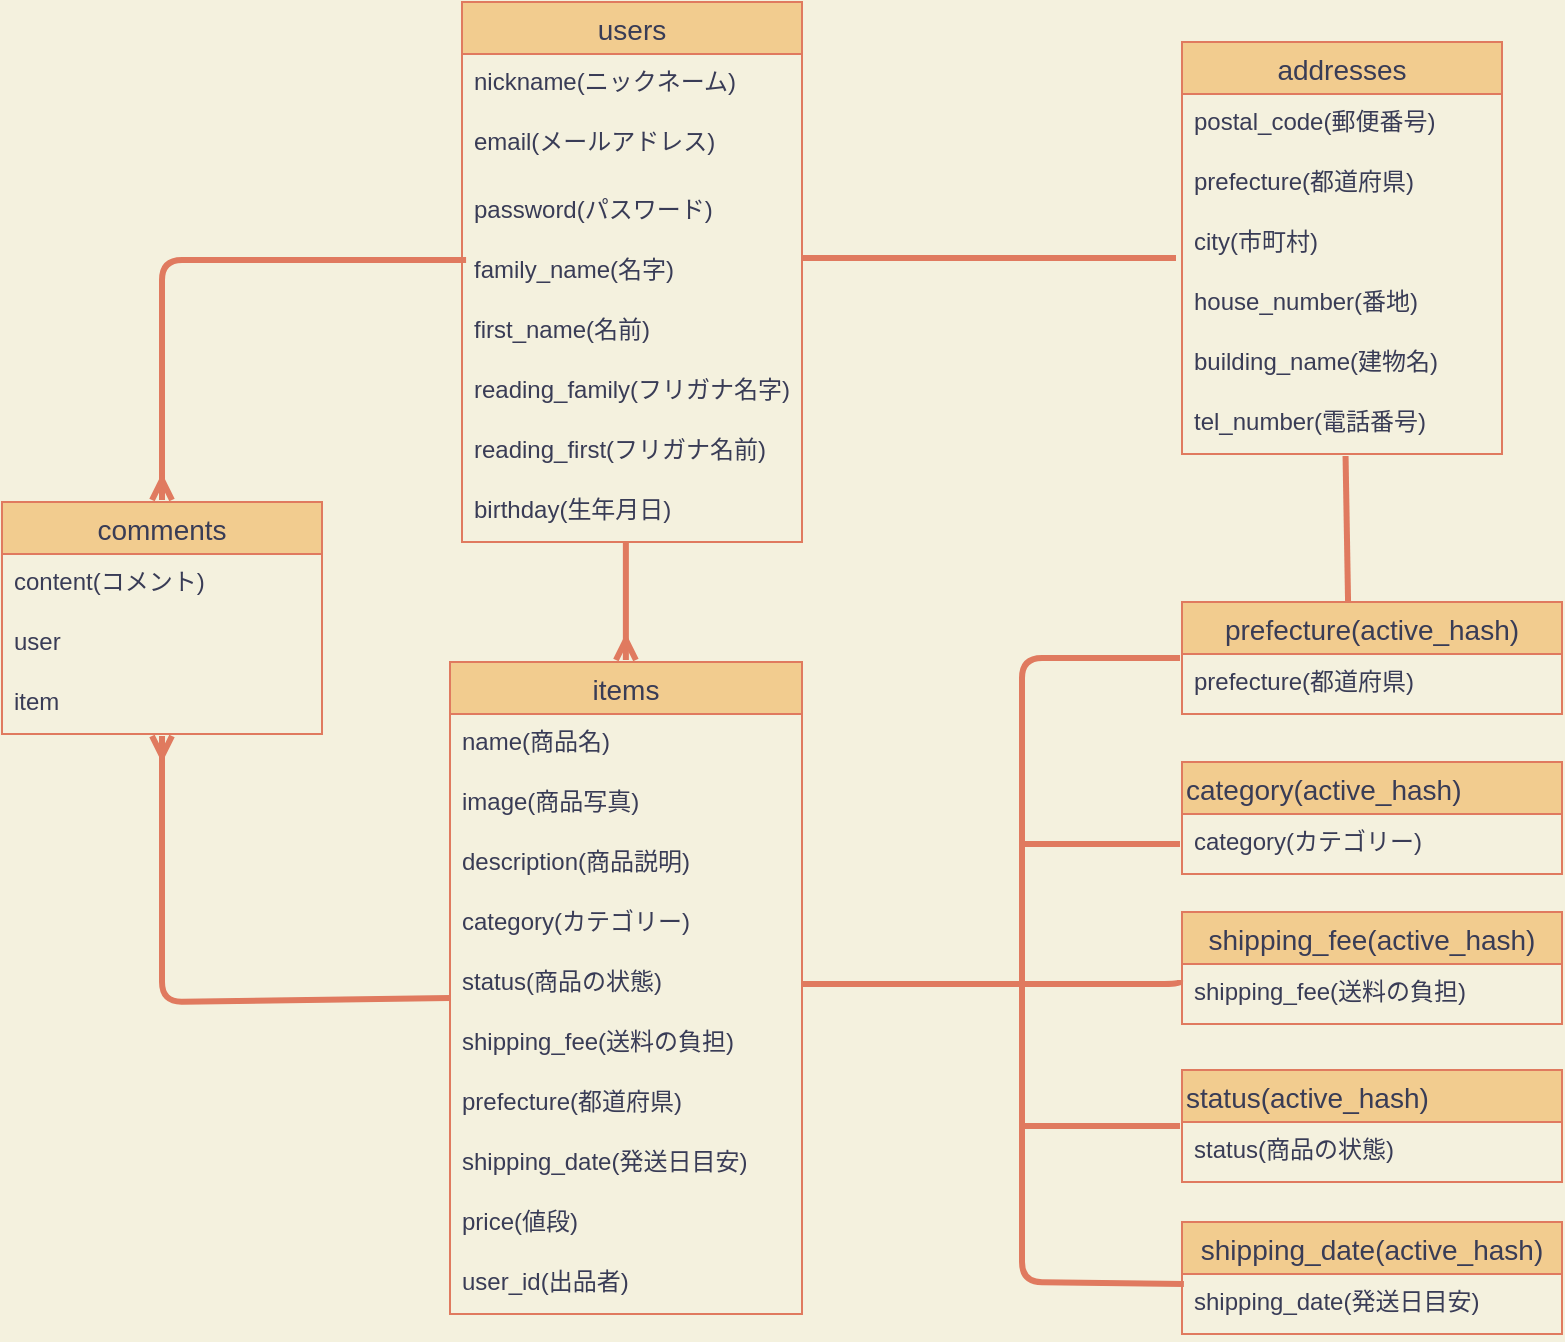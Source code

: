 <mxfile version="13.6.5" pages="2">
    <diagram id="_M3X4lFTjFpCh1O4AsxT" name="ページ1">
        <mxGraphModel dx="728" dy="680" grid="1" gridSize="10" guides="1" tooltips="1" connect="1" arrows="1" fold="1" page="1" pageScale="1" pageWidth="827" pageHeight="1169" background="#F4F1DE" math="0" shadow="0">
            <root>
                <mxCell id="0"/>
                <mxCell id="1" parent="0"/>
                <mxCell id="K9OpWMY4eO4AvbzmNHTL-39" style="edgeStyle=orthogonalEdgeStyle;curved=0;rounded=1;sketch=0;orthogonalLoop=1;jettySize=auto;html=1;exitX=0.5;exitY=1;exitDx=0;exitDy=0;strokeColor=#E07A5F;strokeWidth=3;fillColor=#F2CC8F;fontColor=#393C56;" parent="1" edge="1">
                    <mxGeometry relative="1" as="geometry">
                        <mxPoint x="414" y="630" as="sourcePoint"/>
                        <mxPoint x="414" y="630" as="targetPoint"/>
                    </mxGeometry>
                </mxCell>
                <mxCell id="K9OpWMY4eO4AvbzmNHTL-176" style="edgeStyle=none;rounded=1;sketch=0;orthogonalLoop=1;jettySize=auto;html=1;entryX=0.437;entryY=0;entryDx=0;entryDy=0;entryPerimeter=0;startArrow=none;startFill=0;sourcePerimeterSpacing=1;endArrow=none;endFill=0;strokeColor=#E07A5F;strokeWidth=3;fillColor=#F2CC8F;fontColor=#171717;" parent="1" source="K9OpWMY4eO4AvbzmNHTL-89" target="K9OpWMY4eO4AvbzmNHTL-75" edge="1">
                    <mxGeometry relative="1" as="geometry"/>
                </mxCell>
                <mxCell id="K9OpWMY4eO4AvbzmNHTL-89" value="addresses" style="swimlane;fontStyle=0;childLayout=stackLayout;horizontal=1;startSize=26;horizontalStack=0;resizeParent=1;resizeParentMax=0;resizeLast=0;collapsible=1;marginBottom=0;align=center;fontSize=14;fillColor=#F2CC8F;strokeColor=#E07A5F;fontColor=#393C56;" parent="1" vertex="1">
                    <mxGeometry x="600" y="40" width="160" height="206" as="geometry"/>
                </mxCell>
                <mxCell id="K9OpWMY4eO4AvbzmNHTL-90" value="postal_code(郵便番号)" style="text;strokeColor=none;fillColor=none;spacingLeft=4;spacingRight=4;overflow=hidden;rotatable=0;points=[[0,0.5],[1,0.5]];portConstraint=eastwest;fontSize=12;fontColor=#393C56;" parent="K9OpWMY4eO4AvbzmNHTL-89" vertex="1">
                    <mxGeometry y="26" width="160" height="30" as="geometry"/>
                </mxCell>
                <mxCell id="K9OpWMY4eO4AvbzmNHTL-91" value="prefecture(都道府県)" style="text;strokeColor=none;fillColor=none;spacingLeft=4;spacingRight=4;overflow=hidden;rotatable=0;points=[[0,0.5],[1,0.5]];portConstraint=eastwest;fontSize=12;fontColor=#393C56;" parent="K9OpWMY4eO4AvbzmNHTL-89" vertex="1">
                    <mxGeometry y="56" width="160" height="30" as="geometry"/>
                </mxCell>
                <mxCell id="K9OpWMY4eO4AvbzmNHTL-92" value="city(市町村)" style="text;strokeColor=none;fillColor=none;spacingLeft=4;spacingRight=4;overflow=hidden;rotatable=0;points=[[0,0.5],[1,0.5]];portConstraint=eastwest;fontSize=12;fontColor=#393C56;" parent="K9OpWMY4eO4AvbzmNHTL-89" vertex="1">
                    <mxGeometry y="86" width="160" height="30" as="geometry"/>
                </mxCell>
                <mxCell id="K9OpWMY4eO4AvbzmNHTL-93" value="house_number(番地)" style="text;strokeColor=none;fillColor=none;spacingLeft=4;spacingRight=4;overflow=hidden;rotatable=0;points=[[0,0.5],[1,0.5]];portConstraint=eastwest;fontSize=12;fontColor=#393C56;" parent="K9OpWMY4eO4AvbzmNHTL-89" vertex="1">
                    <mxGeometry y="116" width="160" height="30" as="geometry"/>
                </mxCell>
                <mxCell id="K9OpWMY4eO4AvbzmNHTL-94" value="building_name(建物名)" style="text;strokeColor=none;fillColor=none;spacingLeft=4;spacingRight=4;overflow=hidden;rotatable=0;points=[[0,0.5],[1,0.5]];portConstraint=eastwest;fontSize=12;fontColor=#393C56;" parent="K9OpWMY4eO4AvbzmNHTL-89" vertex="1">
                    <mxGeometry y="146" width="160" height="30" as="geometry"/>
                </mxCell>
                <mxCell id="2" value="tel_number(電話番号)" style="text;strokeColor=none;fillColor=none;spacingLeft=4;spacingRight=4;overflow=hidden;rotatable=0;points=[[0,0.5],[1,0.5]];portConstraint=eastwest;fontSize=12;fontColor=#393C56;" parent="K9OpWMY4eO4AvbzmNHTL-89" vertex="1">
                    <mxGeometry y="176" width="160" height="30" as="geometry"/>
                </mxCell>
                <mxCell id="K9OpWMY4eO4AvbzmNHTL-177" style="edgeStyle=none;rounded=1;sketch=0;orthogonalLoop=1;jettySize=auto;html=1;startArrow=none;startFill=0;sourcePerimeterSpacing=1;endArrow=none;endFill=0;strokeColor=#E07A5F;strokeWidth=3;fillColor=#F2CC8F;fontColor=#171717;entryX=0.005;entryY=0.167;entryDx=0;entryDy=0;entryPerimeter=0;" parent="1" source="K9OpWMY4eO4AvbzmNHTL-75" target="K9OpWMY4eO4AvbzmNHTL-100" edge="1">
                    <mxGeometry relative="1" as="geometry">
                        <mxPoint x="520" y="680" as="targetPoint"/>
                        <Array as="points">
                            <mxPoint x="520" y="348"/>
                            <mxPoint x="520" y="660"/>
                        </Array>
                    </mxGeometry>
                </mxCell>
                <mxCell id="K9OpWMY4eO4AvbzmNHTL-75" value="prefecture(active_hash)" style="swimlane;fontStyle=0;childLayout=stackLayout;horizontal=1;startSize=26;horizontalStack=0;resizeParent=1;resizeParentMax=0;resizeLast=0;collapsible=1;marginBottom=0;align=center;fontSize=14;fillColor=#F2CC8F;strokeColor=#E07A5F;fontColor=#393C56;" parent="1" vertex="1">
                    <mxGeometry x="600" y="320" width="190" height="56" as="geometry"/>
                </mxCell>
                <mxCell id="K9OpWMY4eO4AvbzmNHTL-76" value="prefecture(都道府県)" style="text;strokeColor=none;fillColor=none;spacingLeft=4;spacingRight=4;overflow=hidden;rotatable=0;points=[[0,0.5],[1,0.5]];portConstraint=eastwest;fontSize=12;fontColor=#393C56;" parent="K9OpWMY4eO4AvbzmNHTL-75" vertex="1">
                    <mxGeometry y="26" width="190" height="30" as="geometry"/>
                </mxCell>
                <mxCell id="K9OpWMY4eO4AvbzmNHTL-70" value="category(active_hash)" style="swimlane;fontStyle=0;childLayout=stackLayout;horizontal=1;startSize=26;horizontalStack=0;resizeParent=1;resizeParentMax=0;resizeLast=0;collapsible=1;marginBottom=0;align=left;fontSize=14;fillColor=#F2CC8F;strokeColor=#E07A5F;fontColor=#393C56;" parent="1" vertex="1">
                    <mxGeometry x="600" y="400" width="190" height="56" as="geometry"/>
                </mxCell>
                <mxCell id="K9OpWMY4eO4AvbzmNHTL-71" value="category(カテゴリー)" style="text;strokeColor=none;fillColor=none;spacingLeft=4;spacingRight=4;overflow=hidden;rotatable=0;points=[[0,0.5],[1,0.5]];portConstraint=eastwest;fontSize=12;fontColor=#393C56;" parent="K9OpWMY4eO4AvbzmNHTL-70" vertex="1">
                    <mxGeometry y="26" width="190" height="30" as="geometry"/>
                </mxCell>
                <mxCell id="K9OpWMY4eO4AvbzmNHTL-77" value="shipping_fee(active_hash)" style="swimlane;fontStyle=0;childLayout=stackLayout;horizontal=1;startSize=26;horizontalStack=0;resizeParent=1;resizeParentMax=0;resizeLast=0;collapsible=1;marginBottom=0;align=center;fontSize=14;fillColor=#F2CC8F;strokeColor=#E07A5F;fontColor=#393C56;" parent="1" vertex="1">
                    <mxGeometry x="600" y="475" width="190" height="56" as="geometry"/>
                </mxCell>
                <mxCell id="K9OpWMY4eO4AvbzmNHTL-78" value="shipping_fee(送料の負担)" style="text;strokeColor=none;fillColor=none;spacingLeft=4;spacingRight=4;overflow=hidden;rotatable=0;points=[[0,0.5],[1,0.5]];portConstraint=eastwest;fontSize=12;fontColor=#393C56;" parent="K9OpWMY4eO4AvbzmNHTL-77" vertex="1">
                    <mxGeometry y="26" width="190" height="30" as="geometry"/>
                </mxCell>
                <mxCell id="K9OpWMY4eO4AvbzmNHTL-181" style="edgeStyle=none;rounded=1;sketch=0;orthogonalLoop=1;jettySize=auto;html=1;startArrow=none;startFill=0;sourcePerimeterSpacing=1;endArrow=none;endFill=0;strokeColor=#E07A5F;strokeWidth=3;fillColor=#F2CC8F;fontColor=#171717;" parent="1" source="K9OpWMY4eO4AvbzmNHTL-79" edge="1">
                    <mxGeometry relative="1" as="geometry">
                        <mxPoint x="520" y="582" as="targetPoint"/>
                    </mxGeometry>
                </mxCell>
                <mxCell id="K9OpWMY4eO4AvbzmNHTL-79" value="status(active_hash)" style="swimlane;fontStyle=0;childLayout=stackLayout;horizontal=1;startSize=26;horizontalStack=0;resizeParent=1;resizeParentMax=0;resizeLast=0;collapsible=1;marginBottom=0;align=left;fontSize=14;fillColor=#F2CC8F;strokeColor=#E07A5F;fontColor=#393C56;" parent="1" vertex="1">
                    <mxGeometry x="600" y="554" width="190" height="56" as="geometry"/>
                </mxCell>
                <mxCell id="K9OpWMY4eO4AvbzmNHTL-80" value="status(商品の状態)" style="text;strokeColor=none;fillColor=none;spacingLeft=4;spacingRight=4;overflow=hidden;rotatable=0;points=[[0,0.5],[1,0.5]];portConstraint=eastwest;fontSize=12;fontColor=#393C56;" parent="K9OpWMY4eO4AvbzmNHTL-79" vertex="1">
                    <mxGeometry y="26" width="190" height="30" as="geometry"/>
                </mxCell>
                <mxCell id="K9OpWMY4eO4AvbzmNHTL-99" value="shipping_date(active_hash)" style="swimlane;fontStyle=0;childLayout=stackLayout;horizontal=1;startSize=26;horizontalStack=0;resizeParent=1;resizeParentMax=0;resizeLast=0;collapsible=1;marginBottom=0;align=center;fontSize=14;fillColor=#F2CC8F;strokeColor=#E07A5F;fontColor=#393C56;" parent="1" vertex="1">
                    <mxGeometry x="600" y="630" width="190" height="56" as="geometry"/>
                </mxCell>
                <mxCell id="K9OpWMY4eO4AvbzmNHTL-100" value="shipping_date(発送日目安)" style="text;strokeColor=none;fillColor=none;spacingLeft=4;spacingRight=4;overflow=hidden;rotatable=0;points=[[0,0.5],[1,0.5]];portConstraint=eastwest;fontSize=12;fontColor=#393C56;" parent="K9OpWMY4eO4AvbzmNHTL-99" vertex="1">
                    <mxGeometry y="26" width="190" height="30" as="geometry"/>
                </mxCell>
                <mxCell id="K9OpWMY4eO4AvbzmNHTL-175" style="edgeStyle=none;rounded=1;sketch=0;orthogonalLoop=1;jettySize=auto;html=1;entryX=0.482;entryY=1;entryDx=0;entryDy=0;entryPerimeter=0;startArrow=ERmany;startFill=0;sourcePerimeterSpacing=1;endArrow=none;endFill=0;strokeColor=#E07A5F;strokeWidth=3;fillColor=#F2CC8F;fontColor=#171717;" parent="1" source="K9OpWMY4eO4AvbzmNHTL-5" target="K9OpWMY4eO4AvbzmNHTL-174" edge="1">
                    <mxGeometry relative="1" as="geometry"/>
                </mxCell>
                <mxCell id="K9OpWMY4eO4AvbzmNHTL-5" value="items" style="swimlane;fontStyle=0;childLayout=stackLayout;horizontal=1;startSize=26;horizontalStack=0;resizeParent=1;resizeParentMax=0;resizeLast=0;collapsible=1;marginBottom=0;align=center;fontSize=14;fillColor=#F2CC8F;strokeColor=#E07A5F;fontColor=#393C56;" parent="1" vertex="1">
                    <mxGeometry x="234" y="350" width="176" height="326" as="geometry"/>
                </mxCell>
                <mxCell id="K9OpWMY4eO4AvbzmNHTL-35" value="name(商品名)" style="text;strokeColor=none;fillColor=none;spacingLeft=4;spacingRight=4;overflow=hidden;rotatable=0;points=[[0,0.5],[1,0.5]];portConstraint=eastwest;fontSize=12;fontColor=#393C56;" parent="K9OpWMY4eO4AvbzmNHTL-5" vertex="1">
                    <mxGeometry y="26" width="176" height="30" as="geometry"/>
                </mxCell>
                <mxCell id="K9OpWMY4eO4AvbzmNHTL-6" value="image(商品写真)" style="text;strokeColor=none;fillColor=none;spacingLeft=4;spacingRight=4;overflow=hidden;rotatable=0;points=[[0,0.5],[1,0.5]];portConstraint=eastwest;fontSize=12;fontColor=#393C56;" parent="K9OpWMY4eO4AvbzmNHTL-5" vertex="1">
                    <mxGeometry y="56" width="176" height="30" as="geometry"/>
                </mxCell>
                <mxCell id="4" value="description(商品説明)" style="text;strokeColor=none;fillColor=none;spacingLeft=4;spacingRight=4;overflow=hidden;rotatable=0;points=[[0,0.5],[1,0.5]];portConstraint=eastwest;fontSize=12;fontColor=#393C56;" parent="K9OpWMY4eO4AvbzmNHTL-5" vertex="1">
                    <mxGeometry y="86" width="176" height="30" as="geometry"/>
                </mxCell>
                <mxCell id="K9OpWMY4eO4AvbzmNHTL-140" value="category(カテゴリー)" style="text;strokeColor=none;fillColor=none;spacingLeft=4;spacingRight=4;overflow=hidden;rotatable=0;points=[[0,0.5],[1,0.5]];portConstraint=eastwest;fontSize=12;fontColor=#393C56;" parent="K9OpWMY4eO4AvbzmNHTL-5" vertex="1">
                    <mxGeometry y="116" width="176" height="30" as="geometry"/>
                </mxCell>
                <mxCell id="K9OpWMY4eO4AvbzmNHTL-142" value="status(商品の状態)" style="text;strokeColor=none;fillColor=none;spacingLeft=4;spacingRight=4;overflow=hidden;rotatable=0;points=[[0,0.5],[1,0.5]];portConstraint=eastwest;fontSize=12;fontColor=#393C56;" parent="K9OpWMY4eO4AvbzmNHTL-5" vertex="1">
                    <mxGeometry y="146" width="176" height="30" as="geometry"/>
                </mxCell>
                <mxCell id="K9OpWMY4eO4AvbzmNHTL-141" value="shipping_fee(送料の負担)" style="text;strokeColor=none;fillColor=none;spacingLeft=4;spacingRight=4;overflow=hidden;rotatable=0;points=[[0,0.5],[1,0.5]];portConstraint=eastwest;fontSize=12;fontColor=#393C56;" parent="K9OpWMY4eO4AvbzmNHTL-5" vertex="1">
                    <mxGeometry y="176" width="176" height="30" as="geometry"/>
                </mxCell>
                <mxCell id="K9OpWMY4eO4AvbzmNHTL-125" value="prefecture(都道府県)" style="text;strokeColor=none;fillColor=none;spacingLeft=4;spacingRight=4;overflow=hidden;rotatable=0;points=[[0,0.5],[1,0.5]];portConstraint=eastwest;fontSize=12;fontColor=#393C56;" parent="K9OpWMY4eO4AvbzmNHTL-5" vertex="1">
                    <mxGeometry y="206" width="176" height="30" as="geometry"/>
                </mxCell>
                <mxCell id="K9OpWMY4eO4AvbzmNHTL-143" value="shipping_date(発送日目安)" style="text;strokeColor=none;fillColor=none;spacingLeft=4;spacingRight=4;overflow=hidden;rotatable=0;points=[[0,0.5],[1,0.5]];portConstraint=eastwest;fontSize=12;fontColor=#393C56;" parent="K9OpWMY4eO4AvbzmNHTL-5" vertex="1">
                    <mxGeometry y="236" width="176" height="30" as="geometry"/>
                </mxCell>
                <mxCell id="K9OpWMY4eO4AvbzmNHTL-31" value="price(値段)" style="text;strokeColor=none;fillColor=none;spacingLeft=4;spacingRight=4;overflow=hidden;rotatable=0;points=[[0,0.5],[1,0.5]];portConstraint=eastwest;fontSize=12;fontColor=#393C56;" parent="K9OpWMY4eO4AvbzmNHTL-5" vertex="1">
                    <mxGeometry y="266" width="176" height="30" as="geometry"/>
                </mxCell>
                <mxCell id="K9OpWMY4eO4AvbzmNHTL-7" value="user_id(出品者)" style="text;strokeColor=none;fillColor=none;spacingLeft=4;spacingRight=4;overflow=hidden;rotatable=0;points=[[0,0.5],[1,0.5]];portConstraint=eastwest;fontSize=12;fontColor=#393C56;" parent="K9OpWMY4eO4AvbzmNHTL-5" vertex="1">
                    <mxGeometry y="296" width="176" height="30" as="geometry"/>
                </mxCell>
                <mxCell id="K9OpWMY4eO4AvbzmNHTL-168" style="rounded=1;sketch=0;orthogonalLoop=1;jettySize=auto;html=1;startArrow=ERmany;startFill=0;sourcePerimeterSpacing=1;endArrow=none;endFill=0;strokeColor=#E07A5F;strokeWidth=3;fillColor=#F2CC8F;fontColor=#171717;elbow=vertical;entryX=0.012;entryY=0.3;entryDx=0;entryDy=0;entryPerimeter=0;" parent="1" source="K9OpWMY4eO4AvbzmNHTL-81" target="K9OpWMY4eO4AvbzmNHTL-32" edge="1">
                    <mxGeometry relative="1" as="geometry">
                        <mxPoint x="230" y="150" as="targetPoint"/>
                        <Array as="points">
                            <mxPoint x="90" y="149"/>
                        </Array>
                    </mxGeometry>
                </mxCell>
                <mxCell id="K9OpWMY4eO4AvbzmNHTL-170" style="edgeStyle=none;rounded=1;sketch=0;orthogonalLoop=1;jettySize=auto;html=1;startArrow=ERmany;startFill=0;sourcePerimeterSpacing=1;endArrow=none;endFill=0;strokeColor=#E07A5F;strokeWidth=3;fillColor=#F2CC8F;fontColor=#171717;entryX=0;entryY=0.733;entryDx=0;entryDy=0;entryPerimeter=0;" parent="1" source="K9OpWMY4eO4AvbzmNHTL-81" target="K9OpWMY4eO4AvbzmNHTL-142" edge="1">
                    <mxGeometry relative="1" as="geometry">
                        <mxPoint x="90" y="550" as="targetPoint"/>
                        <Array as="points">
                            <mxPoint x="90" y="520"/>
                        </Array>
                    </mxGeometry>
                </mxCell>
                <mxCell id="K9OpWMY4eO4AvbzmNHTL-81" value="comments" style="swimlane;fontStyle=0;childLayout=stackLayout;horizontal=1;startSize=26;horizontalStack=0;resizeParent=1;resizeParentMax=0;resizeLast=0;collapsible=1;marginBottom=0;align=center;fontSize=14;fillColor=#F2CC8F;strokeColor=#E07A5F;fontColor=#393C56;" parent="1" vertex="1">
                    <mxGeometry x="10" y="270" width="160" height="116" as="geometry"/>
                </mxCell>
                <mxCell id="K9OpWMY4eO4AvbzmNHTL-82" value="content(コメント)" style="text;strokeColor=none;fillColor=none;spacingLeft=4;spacingRight=4;overflow=hidden;rotatable=0;points=[[0,0.5],[1,0.5]];portConstraint=eastwest;fontSize=12;fontColor=#393C56;" parent="K9OpWMY4eO4AvbzmNHTL-81" vertex="1">
                    <mxGeometry y="26" width="160" height="30" as="geometry"/>
                </mxCell>
                <mxCell id="K9OpWMY4eO4AvbzmNHTL-83" value="user" style="text;strokeColor=none;fillColor=none;spacingLeft=4;spacingRight=4;overflow=hidden;rotatable=0;points=[[0,0.5],[1,0.5]];portConstraint=eastwest;fontSize=12;fontColor=#393C56;" parent="K9OpWMY4eO4AvbzmNHTL-81" vertex="1">
                    <mxGeometry y="56" width="160" height="30" as="geometry"/>
                </mxCell>
                <mxCell id="K9OpWMY4eO4AvbzmNHTL-88" value="item" style="text;strokeColor=none;fillColor=none;spacingLeft=4;spacingRight=4;overflow=hidden;rotatable=0;points=[[0,0.5],[1,0.5]];portConstraint=eastwest;fontSize=12;fontColor=#393C56;" parent="K9OpWMY4eO4AvbzmNHTL-81" vertex="1">
                    <mxGeometry y="86" width="160" height="30" as="geometry"/>
                </mxCell>
                <mxCell id="K9OpWMY4eO4AvbzmNHTL-173" value="" style="endArrow=none;html=1;rounded=0;strokeColor=#E07A5F;strokeWidth=3;fillColor=#F2CC8F;fontColor=#171717;" parent="1" edge="1">
                    <mxGeometry relative="1" as="geometry">
                        <mxPoint x="410" y="148" as="sourcePoint"/>
                        <mxPoint x="597" y="148" as="targetPoint"/>
                    </mxGeometry>
                </mxCell>
                <mxCell id="K9OpWMY4eO4AvbzmNHTL-1" value="users" style="swimlane;fontStyle=0;childLayout=stackLayout;horizontal=1;startSize=26;horizontalStack=0;resizeParent=1;resizeParentMax=0;resizeLast=0;collapsible=1;marginBottom=0;align=center;fontSize=14;fillColor=#F2CC8F;strokeColor=#E07A5F;fontColor=#393C56;" parent="1" vertex="1">
                    <mxGeometry x="240" y="20" width="170" height="270" as="geometry"/>
                </mxCell>
                <mxCell id="K9OpWMY4eO4AvbzmNHTL-2" value="nickname(ニックネーム)" style="text;strokeColor=none;fillColor=none;spacingLeft=4;spacingRight=4;overflow=hidden;rotatable=0;points=[[0,0.5],[1,0.5]];portConstraint=eastwest;fontSize=12;fontColor=#393C56;" parent="K9OpWMY4eO4AvbzmNHTL-1" vertex="1">
                    <mxGeometry y="26" width="170" height="30" as="geometry"/>
                </mxCell>
                <mxCell id="K9OpWMY4eO4AvbzmNHTL-3" value="email(メールアドレス)&#10;" style="text;strokeColor=none;fillColor=none;spacingLeft=4;spacingRight=4;overflow=hidden;rotatable=0;points=[[0,0.5],[1,0.5]];portConstraint=eastwest;fontSize=12;fontColor=#393C56;" parent="K9OpWMY4eO4AvbzmNHTL-1" vertex="1">
                    <mxGeometry y="56" width="170" height="34" as="geometry"/>
                </mxCell>
                <mxCell id="K9OpWMY4eO4AvbzmNHTL-4" value="password(パスワード)" style="text;strokeColor=none;fillColor=none;spacingLeft=4;spacingRight=4;overflow=hidden;rotatable=0;points=[[0,0.5],[1,0.5]];portConstraint=eastwest;fontSize=12;fontColor=#393C56;" parent="K9OpWMY4eO4AvbzmNHTL-1" vertex="1">
                    <mxGeometry y="90" width="170" height="30" as="geometry"/>
                </mxCell>
                <mxCell id="K9OpWMY4eO4AvbzmNHTL-32" value="family_name(名字)" style="text;strokeColor=none;fillColor=none;spacingLeft=4;spacingRight=4;overflow=hidden;rotatable=0;points=[[0,0.5],[1,0.5]];portConstraint=eastwest;fontSize=12;fontColor=#393C56;" parent="K9OpWMY4eO4AvbzmNHTL-1" vertex="1">
                    <mxGeometry y="120" width="170" height="30" as="geometry"/>
                </mxCell>
                <mxCell id="K9OpWMY4eO4AvbzmNHTL-161" value="first_name(名前)" style="text;strokeColor=none;fillColor=none;spacingLeft=4;spacingRight=4;overflow=hidden;rotatable=0;points=[[0,0.5],[1,0.5]];portConstraint=eastwest;fontSize=12;fontColor=#393C56;" parent="K9OpWMY4eO4AvbzmNHTL-1" vertex="1">
                    <mxGeometry y="150" width="170" height="30" as="geometry"/>
                </mxCell>
                <mxCell id="K9OpWMY4eO4AvbzmNHTL-33" value="reading_family(フリガナ名字)" style="text;strokeColor=none;fillColor=none;spacingLeft=4;spacingRight=4;overflow=hidden;rotatable=0;points=[[0,0.5],[1,0.5]];portConstraint=eastwest;fontSize=12;fontColor=#393C56;" parent="K9OpWMY4eO4AvbzmNHTL-1" vertex="1">
                    <mxGeometry y="180" width="170" height="30" as="geometry"/>
                </mxCell>
                <mxCell id="K9OpWMY4eO4AvbzmNHTL-160" value="reading_first(フリガナ名前)" style="text;strokeColor=none;fillColor=none;spacingLeft=4;spacingRight=4;overflow=hidden;rotatable=0;points=[[0,0.5],[1,0.5]];portConstraint=eastwest;fontSize=12;fontColor=#393C56;" parent="K9OpWMY4eO4AvbzmNHTL-1" vertex="1">
                    <mxGeometry y="210" width="170" height="30" as="geometry"/>
                </mxCell>
                <mxCell id="K9OpWMY4eO4AvbzmNHTL-174" value="birthday(生年月日)" style="text;strokeColor=none;fillColor=none;spacingLeft=4;spacingRight=4;overflow=hidden;rotatable=0;points=[[0,0.5],[1,0.5]];portConstraint=eastwest;fontSize=12;fontColor=#393C56;" parent="K9OpWMY4eO4AvbzmNHTL-1" vertex="1">
                    <mxGeometry y="240" width="170" height="30" as="geometry"/>
                </mxCell>
                <mxCell id="K9OpWMY4eO4AvbzmNHTL-178" style="edgeStyle=none;rounded=1;sketch=0;orthogonalLoop=1;jettySize=auto;html=1;startArrow=none;startFill=0;sourcePerimeterSpacing=1;endArrow=none;endFill=0;strokeColor=#E07A5F;strokeWidth=3;fillColor=#F2CC8F;fontColor=#171717;entryX=1;entryY=0.5;entryDx=0;entryDy=0;exitX=-0.005;exitY=0.267;exitDx=0;exitDy=0;exitPerimeter=0;" parent="1" source="K9OpWMY4eO4AvbzmNHTL-78" target="K9OpWMY4eO4AvbzmNHTL-142" edge="1">
                    <mxGeometry relative="1" as="geometry">
                        <mxPoint x="413" y="522" as="targetPoint"/>
                        <Array as="points">
                            <mxPoint x="599" y="511"/>
                        </Array>
                    </mxGeometry>
                </mxCell>
                <mxCell id="K9OpWMY4eO4AvbzmNHTL-180" style="edgeStyle=none;rounded=1;sketch=0;orthogonalLoop=1;jettySize=auto;html=1;startArrow=none;startFill=0;sourcePerimeterSpacing=1;endArrow=none;endFill=0;strokeColor=#E07A5F;strokeWidth=3;fillColor=#F2CC8F;fontColor=#171717;" parent="1" source="K9OpWMY4eO4AvbzmNHTL-71" edge="1">
                    <mxGeometry relative="1" as="geometry">
                        <mxPoint x="520" y="441" as="targetPoint"/>
                    </mxGeometry>
                </mxCell>
            </root>
        </mxGraphModel>
    </diagram>
    <diagram id="71rbsX8Uaar8zCObKZIw" name="ページ2">
        &#xa;        &#xa;        &#xa;&#xa;&#xa;
        <mxGraphModel dx="242" dy="579" grid="1" gridSize="10" guides="1" tooltips="1" connect="1" arrows="1" fold="1" page="1" pageScale="1" pageWidth="827" pageHeight="1169" math="0" shadow="0">
            &#xa;            &#xa;            &#xa;&#xa;&#xa;
            <root>
                &#xa;                &#xa;                &#xa;&#xa;&#xa;
                <mxCell id="DISi9SH0viCWAedolr0C-0"/>
                &#xa;                &#xa;                &#xa;&#xa;&#xa;
                <mxCell id="DISi9SH0viCWAedolr0C-1" parent="DISi9SH0viCWAedolr0C-0"/>
                &#xa;                &#xa;                &#xa;&#xa;&#xa;
            </root>
            &#xa;            &#xa;            &#xa;&#xa;&#xa;
        </mxGraphModel>
        &#xa;        &#xa;        &#xa;&#xa;&#xa;
    </diagram>
</mxfile>